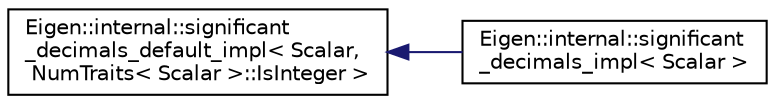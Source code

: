 digraph "Graphical Class Hierarchy"
{
  edge [fontname="Helvetica",fontsize="10",labelfontname="Helvetica",labelfontsize="10"];
  node [fontname="Helvetica",fontsize="10",shape=record];
  rankdir="LR";
  Node1 [label="Eigen::internal::significant\l_decimals_default_impl\< Scalar,\l NumTraits\< Scalar \>::IsInteger \>",height=0.2,width=0.4,color="black", fillcolor="white", style="filled",URL="$struct_eigen_1_1internal_1_1significant__decimals__default__impl.html"];
  Node1 -> Node2 [dir="back",color="midnightblue",fontsize="10",style="solid",fontname="Helvetica"];
  Node2 [label="Eigen::internal::significant\l_decimals_impl\< Scalar \>",height=0.2,width=0.4,color="black", fillcolor="white", style="filled",URL="$struct_eigen_1_1internal_1_1significant__decimals__impl.html"];
}
